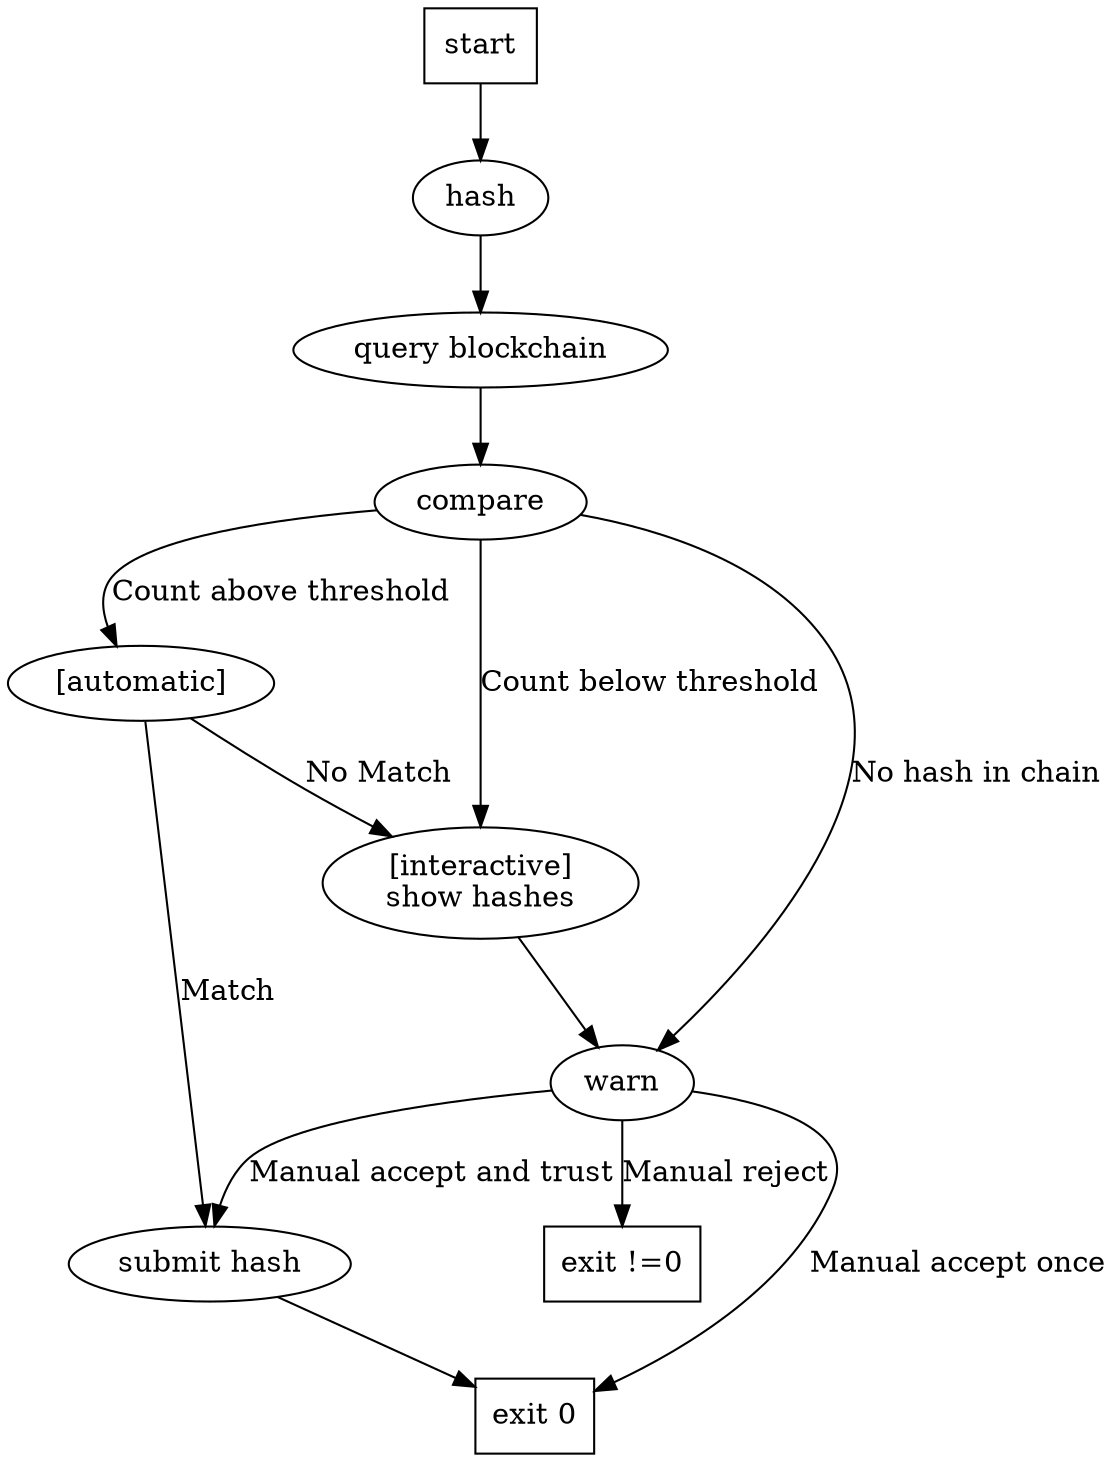 digraph states {
	start [shape=rect];
	fail [shape=rect, label="exit !=0"];
	success [shape=rect, label="exit 0"];

	manual [label="[interactive]\nshow hashes"];
	auto [label="[automatic]"];
	commit [label="submit hash"];

	start -> hash -> "query blockchain" -> compare;
	compare -> warn [label="No hash in chain"];
	compare -> manual [label="Count below threshold"];
	compare -> auto [label="Count above threshold"];
	manual -> warn;
	warn -> commit [label="Manual accept and trust"];
	warn -> success [label="Manual accept once"];
	warn -> fail [label="Manual reject"];
	auto -> commit [label="Match"];
	auto -> manual [label="No Match"];
	commit -> success;

	// TODO: add a node for the cases where data is written to the blockchain
}
